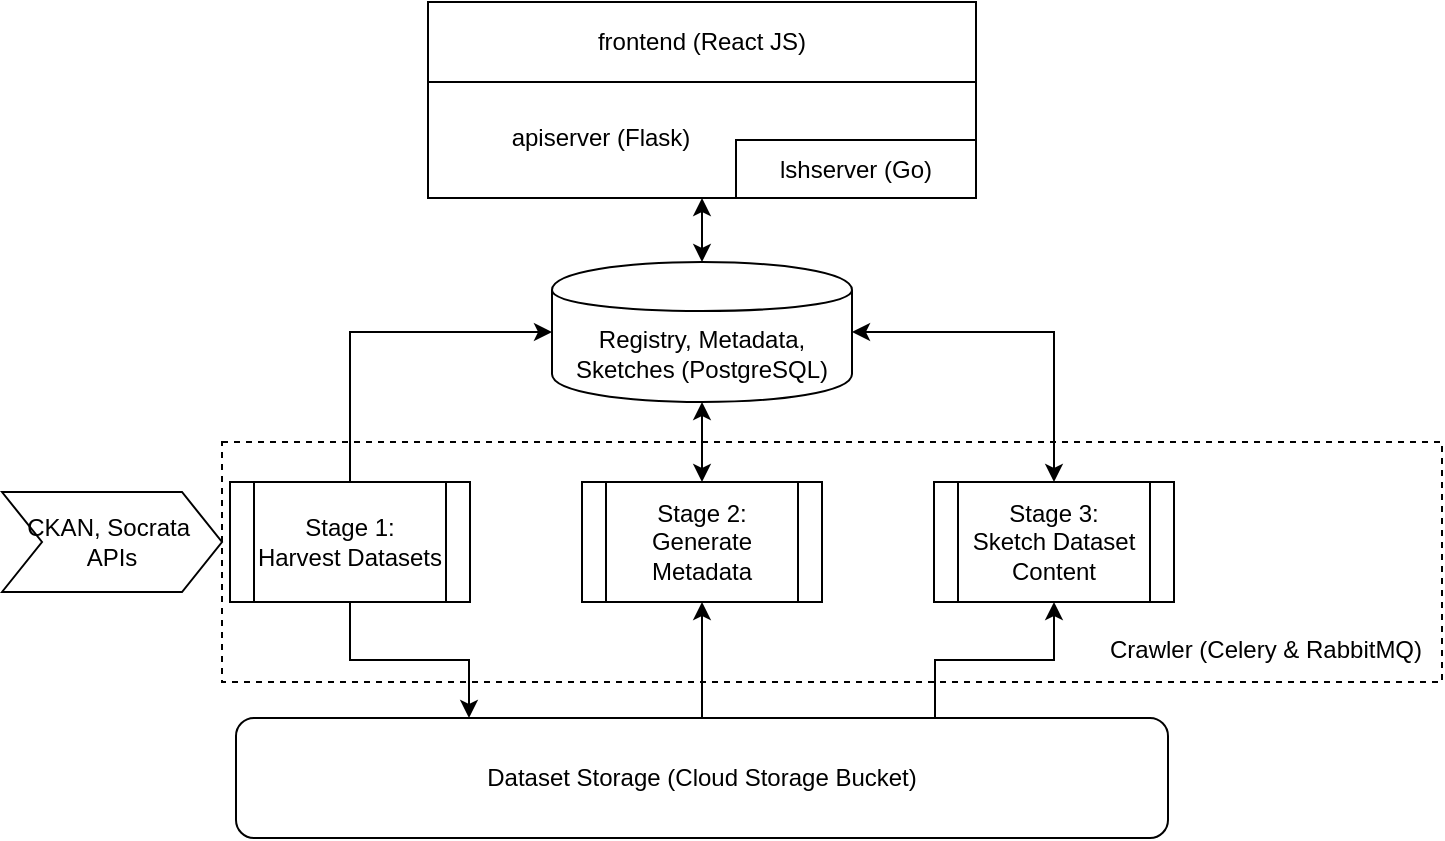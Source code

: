 <mxfile version="11.3.0" type="device" pages="1"><diagram id="ICiP9c4KlMgvv5hkmIZa" name="Page-1"><mxGraphModel dx="1144" dy="723" grid="1" gridSize="10" guides="1" tooltips="1" connect="1" arrows="1" fold="1" page="1" pageScale="1" pageWidth="850" pageHeight="1100" math="0" shadow="0"><root><mxCell id="0"/><mxCell id="1" parent="0"/><mxCell id="IX2XwYfuSt8OXfv15TwA-37" value="" style="rounded=0;whiteSpace=wrap;html=1;fillColor=none;dashed=1;" parent="1" vertex="1"><mxGeometry x="180" y="380" width="610" height="120" as="geometry"/></mxCell><mxCell id="IX2XwYfuSt8OXfv15TwA-2" value="frontend (React JS)" style="rounded=0;whiteSpace=wrap;html=1;" parent="1" vertex="1"><mxGeometry x="283" y="160" width="274" height="40" as="geometry"/></mxCell><mxCell id="IX2XwYfuSt8OXfv15TwA-3" value="" style="rounded=0;whiteSpace=wrap;html=1;align=left;" parent="1" vertex="1"><mxGeometry x="283" y="200" width="274" height="58" as="geometry"/></mxCell><mxCell id="IX2XwYfuSt8OXfv15TwA-16" style="edgeStyle=orthogonalEdgeStyle;rounded=0;orthogonalLoop=1;jettySize=auto;html=1;exitX=0.5;exitY=0;exitDx=0;exitDy=0;entryX=0;entryY=0.5;entryDx=0;entryDy=0;" parent="1" source="IX2XwYfuSt8OXfv15TwA-9" target="IX2XwYfuSt8OXfv15TwA-14" edge="1"><mxGeometry relative="1" as="geometry"/></mxCell><mxCell id="IX2XwYfuSt8OXfv15TwA-27" style="edgeStyle=orthogonalEdgeStyle;rounded=0;orthogonalLoop=1;jettySize=auto;html=1;exitX=0.5;exitY=1;exitDx=0;exitDy=0;entryX=0.25;entryY=0;entryDx=0;entryDy=0;" parent="1" source="IX2XwYfuSt8OXfv15TwA-9" target="IX2XwYfuSt8OXfv15TwA-26" edge="1"><mxGeometry relative="1" as="geometry"/></mxCell><mxCell id="IX2XwYfuSt8OXfv15TwA-9" value="Stage 1: &lt;br&gt;Harvest Datasets" style="shape=process;whiteSpace=wrap;html=1;backgroundOutline=1;" parent="1" vertex="1"><mxGeometry x="184" y="400" width="120" height="60" as="geometry"/></mxCell><mxCell id="IX2XwYfuSt8OXfv15TwA-17" style="edgeStyle=orthogonalEdgeStyle;rounded=0;orthogonalLoop=1;jettySize=auto;html=1;exitX=0.5;exitY=0;exitDx=0;exitDy=0;entryX=0.5;entryY=1;entryDx=0;entryDy=0;startArrow=classic;startFill=1;" parent="1" source="IX2XwYfuSt8OXfv15TwA-10" target="IX2XwYfuSt8OXfv15TwA-14" edge="1"><mxGeometry relative="1" as="geometry"/></mxCell><mxCell id="IX2XwYfuSt8OXfv15TwA-28" style="edgeStyle=orthogonalEdgeStyle;rounded=0;orthogonalLoop=1;jettySize=auto;html=1;exitX=0.5;exitY=1;exitDx=0;exitDy=0;entryX=0.5;entryY=1;entryDx=0;entryDy=0;" parent="1" source="IX2XwYfuSt8OXfv15TwA-10" target="IX2XwYfuSt8OXfv15TwA-10" edge="1"><mxGeometry relative="1" as="geometry"/></mxCell><mxCell id="IX2XwYfuSt8OXfv15TwA-10" value="Stage 2:&lt;br&gt;Generate Metadata" style="shape=process;whiteSpace=wrap;html=1;backgroundOutline=1;" parent="1" vertex="1"><mxGeometry x="360" y="400" width="120" height="60" as="geometry"/></mxCell><mxCell id="IX2XwYfuSt8OXfv15TwA-18" style="edgeStyle=orthogonalEdgeStyle;rounded=0;orthogonalLoop=1;jettySize=auto;html=1;exitX=0.5;exitY=0;exitDx=0;exitDy=0;entryX=1;entryY=0.5;entryDx=0;entryDy=0;startArrow=classic;startFill=1;" parent="1" source="IX2XwYfuSt8OXfv15TwA-11" target="IX2XwYfuSt8OXfv15TwA-14" edge="1"><mxGeometry relative="1" as="geometry"/></mxCell><mxCell id="IX2XwYfuSt8OXfv15TwA-11" value="Stage 3:&lt;br&gt;Sketch Dataset Content" style="shape=process;whiteSpace=wrap;html=1;backgroundOutline=1;" parent="1" vertex="1"><mxGeometry x="536" y="400" width="120" height="60" as="geometry"/></mxCell><mxCell id="IX2XwYfuSt8OXfv15TwA-14" value="Registry, Metadata, Sketches (PostgreSQL)" style="shape=cylinder;whiteSpace=wrap;html=1;boundedLbl=1;backgroundOutline=1;" parent="1" vertex="1"><mxGeometry x="345" y="290" width="150" height="70" as="geometry"/></mxCell><mxCell id="IX2XwYfuSt8OXfv15TwA-23" style="edgeStyle=orthogonalEdgeStyle;rounded=0;orthogonalLoop=1;jettySize=auto;html=1;exitX=0.5;exitY=1;exitDx=0;exitDy=0;" parent="1" source="IX2XwYfuSt8OXfv15TwA-3" target="IX2XwYfuSt8OXfv15TwA-3" edge="1"><mxGeometry relative="1" as="geometry"/></mxCell><mxCell id="IX2XwYfuSt8OXfv15TwA-24" value="" style="endArrow=classic;startArrow=classic;html=1;entryX=0.5;entryY=1;entryDx=0;entryDy=0;exitX=0.5;exitY=0;exitDx=0;exitDy=0;" parent="1" source="IX2XwYfuSt8OXfv15TwA-14" target="IX2XwYfuSt8OXfv15TwA-3" edge="1"><mxGeometry width="50" height="50" relative="1" as="geometry"><mxPoint x="480" y="300" as="sourcePoint"/><mxPoint x="530" y="250" as="targetPoint"/></mxGeometry></mxCell><mxCell id="IX2XwYfuSt8OXfv15TwA-25" value="&lt;span style=&quot;white-space: normal&quot;&gt;CKAN,&amp;nbsp;&lt;/span&gt;&lt;span style=&quot;white-space: normal&quot;&gt;Socrata&amp;nbsp;&lt;br&gt;&lt;/span&gt;&lt;span style=&quot;white-space: normal&quot;&gt;APIs&lt;/span&gt;" style="shape=step;perimeter=stepPerimeter;whiteSpace=wrap;html=1;fixedSize=1;" parent="1" vertex="1"><mxGeometry x="70" y="405" width="110" height="50" as="geometry"/></mxCell><mxCell id="IX2XwYfuSt8OXfv15TwA-34" style="edgeStyle=orthogonalEdgeStyle;rounded=0;orthogonalLoop=1;jettySize=auto;html=1;exitX=0.5;exitY=0;exitDx=0;exitDy=0;startArrow=none;startFill=0;" parent="1" source="IX2XwYfuSt8OXfv15TwA-26" target="IX2XwYfuSt8OXfv15TwA-10" edge="1"><mxGeometry relative="1" as="geometry"/></mxCell><mxCell id="IX2XwYfuSt8OXfv15TwA-35" style="edgeStyle=orthogonalEdgeStyle;rounded=0;orthogonalLoop=1;jettySize=auto;html=1;exitX=0.75;exitY=0;exitDx=0;exitDy=0;startArrow=none;startFill=0;" parent="1" source="IX2XwYfuSt8OXfv15TwA-26" target="IX2XwYfuSt8OXfv15TwA-11" edge="1"><mxGeometry relative="1" as="geometry"/></mxCell><mxCell id="IX2XwYfuSt8OXfv15TwA-26" value="Dataset Storage (Cloud Storage Bucket)" style="rounded=1;whiteSpace=wrap;html=1;" parent="1" vertex="1"><mxGeometry x="187" y="518" width="466" height="60" as="geometry"/></mxCell><mxCell id="IX2XwYfuSt8OXfv15TwA-38" value="&lt;span style=&quot;font-weight: normal&quot;&gt;Crawler (Celery &amp;amp; RabbitMQ)&lt;/span&gt;" style="text;html=1;strokeColor=none;fillColor=none;align=center;verticalAlign=middle;whiteSpace=wrap;rounded=0;dashed=1;fontStyle=1" parent="1" vertex="1"><mxGeometry x="620" y="474" width="164" height="20" as="geometry"/></mxCell><mxCell id="D8ve90EJVC2NiHMk-MXo-1" value="lshserver (Go)" style="rounded=0;whiteSpace=wrap;html=1;" vertex="1" parent="1"><mxGeometry x="437" y="229" width="120" height="29" as="geometry"/></mxCell><mxCell id="D8ve90EJVC2NiHMk-MXo-4" value="apiserver (Flask)" style="text;html=1;align=center;" vertex="1" parent="1"><mxGeometry x="314" y="214" width="110" height="30" as="geometry"/></mxCell></root></mxGraphModel></diagram></mxfile>